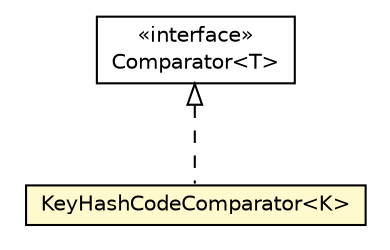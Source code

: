 #!/usr/local/bin/dot
#
# Class diagram 
# Generated by UMLGraph version R5_6-24-gf6e263 (http://www.umlgraph.org/)
#

digraph G {
	edge [fontname="Helvetica",fontsize=10,labelfontname="Helvetica",labelfontsize=10];
	node [fontname="Helvetica",fontsize=10,shape=plaintext];
	nodesep=0.25;
	ranksep=0.5;
	// com.orientechnologies.orient.core.index.hashindex.local.OHashTable.KeyHashCodeComparator<K>
	c1903489 [label=<<table title="com.orientechnologies.orient.core.index.hashindex.local.OHashTable.KeyHashCodeComparator" border="0" cellborder="1" cellspacing="0" cellpadding="2" port="p" bgcolor="lemonChiffon" href="./OHashTable.KeyHashCodeComparator.html">
		<tr><td><table border="0" cellspacing="0" cellpadding="1">
<tr><td align="center" balign="center"> KeyHashCodeComparator&lt;K&gt; </td></tr>
		</table></td></tr>
		</table>>, URL="./OHashTable.KeyHashCodeComparator.html", fontname="Helvetica", fontcolor="black", fontsize=10.0];
	//com.orientechnologies.orient.core.index.hashindex.local.OHashTable.KeyHashCodeComparator<K> implements java.util.Comparator<T>
	c1904155:p -> c1903489:p [dir=back,arrowtail=empty,style=dashed];
	// java.util.Comparator<T>
	c1904155 [label=<<table title="java.util.Comparator" border="0" cellborder="1" cellspacing="0" cellpadding="2" port="p" href="http://java.sun.com/j2se/1.4.2/docs/api/java/util/Comparator.html">
		<tr><td><table border="0" cellspacing="0" cellpadding="1">
<tr><td align="center" balign="center"> &#171;interface&#187; </td></tr>
<tr><td align="center" balign="center"> Comparator&lt;T&gt; </td></tr>
		</table></td></tr>
		</table>>, URL="http://java.sun.com/j2se/1.4.2/docs/api/java/util/Comparator.html", fontname="Helvetica", fontcolor="black", fontsize=10.0];
}

